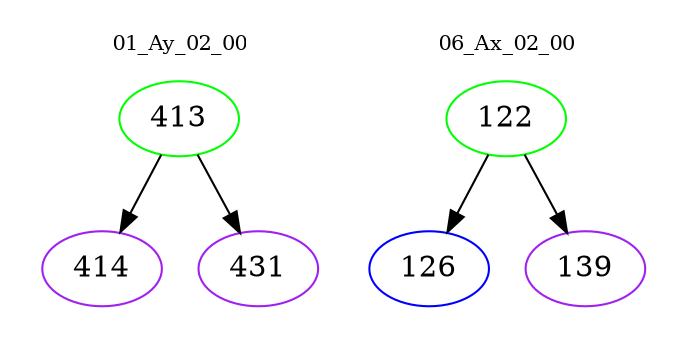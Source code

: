 digraph{
subgraph cluster_0 {
color = white
label = "01_Ay_02_00";
fontsize=10;
T0_413 [label="413", color="green"]
T0_413 -> T0_414 [color="black"]
T0_414 [label="414", color="purple"]
T0_413 -> T0_431 [color="black"]
T0_431 [label="431", color="purple"]
}
subgraph cluster_1 {
color = white
label = "06_Ax_02_00";
fontsize=10;
T1_122 [label="122", color="green"]
T1_122 -> T1_126 [color="black"]
T1_126 [label="126", color="blue"]
T1_122 -> T1_139 [color="black"]
T1_139 [label="139", color="purple"]
}
}
